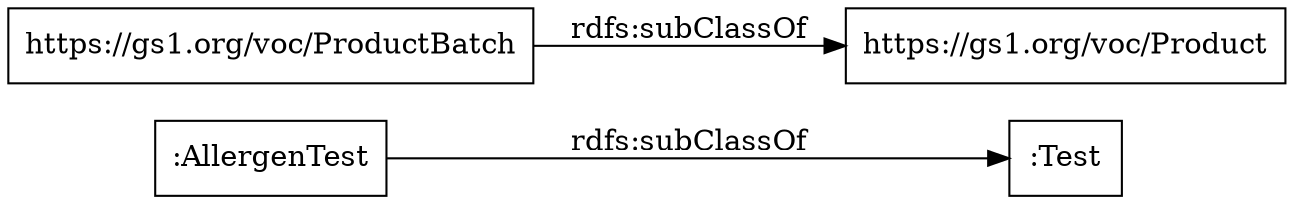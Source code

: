 digraph ar2dtool_diagram { 
rankdir=LR;
size="1000"
node [shape = rectangle, color="black"]; ":Test" "https://gs1.org/voc/Product" "https://gs1.org/voc/ProductBatch" ":AllergenTest" ; /*classes style*/
	"https://gs1.org/voc/ProductBatch" -> "https://gs1.org/voc/Product" [ label = "rdfs:subClassOf" ];
	":AllergenTest" -> ":Test" [ label = "rdfs:subClassOf" ];

}
